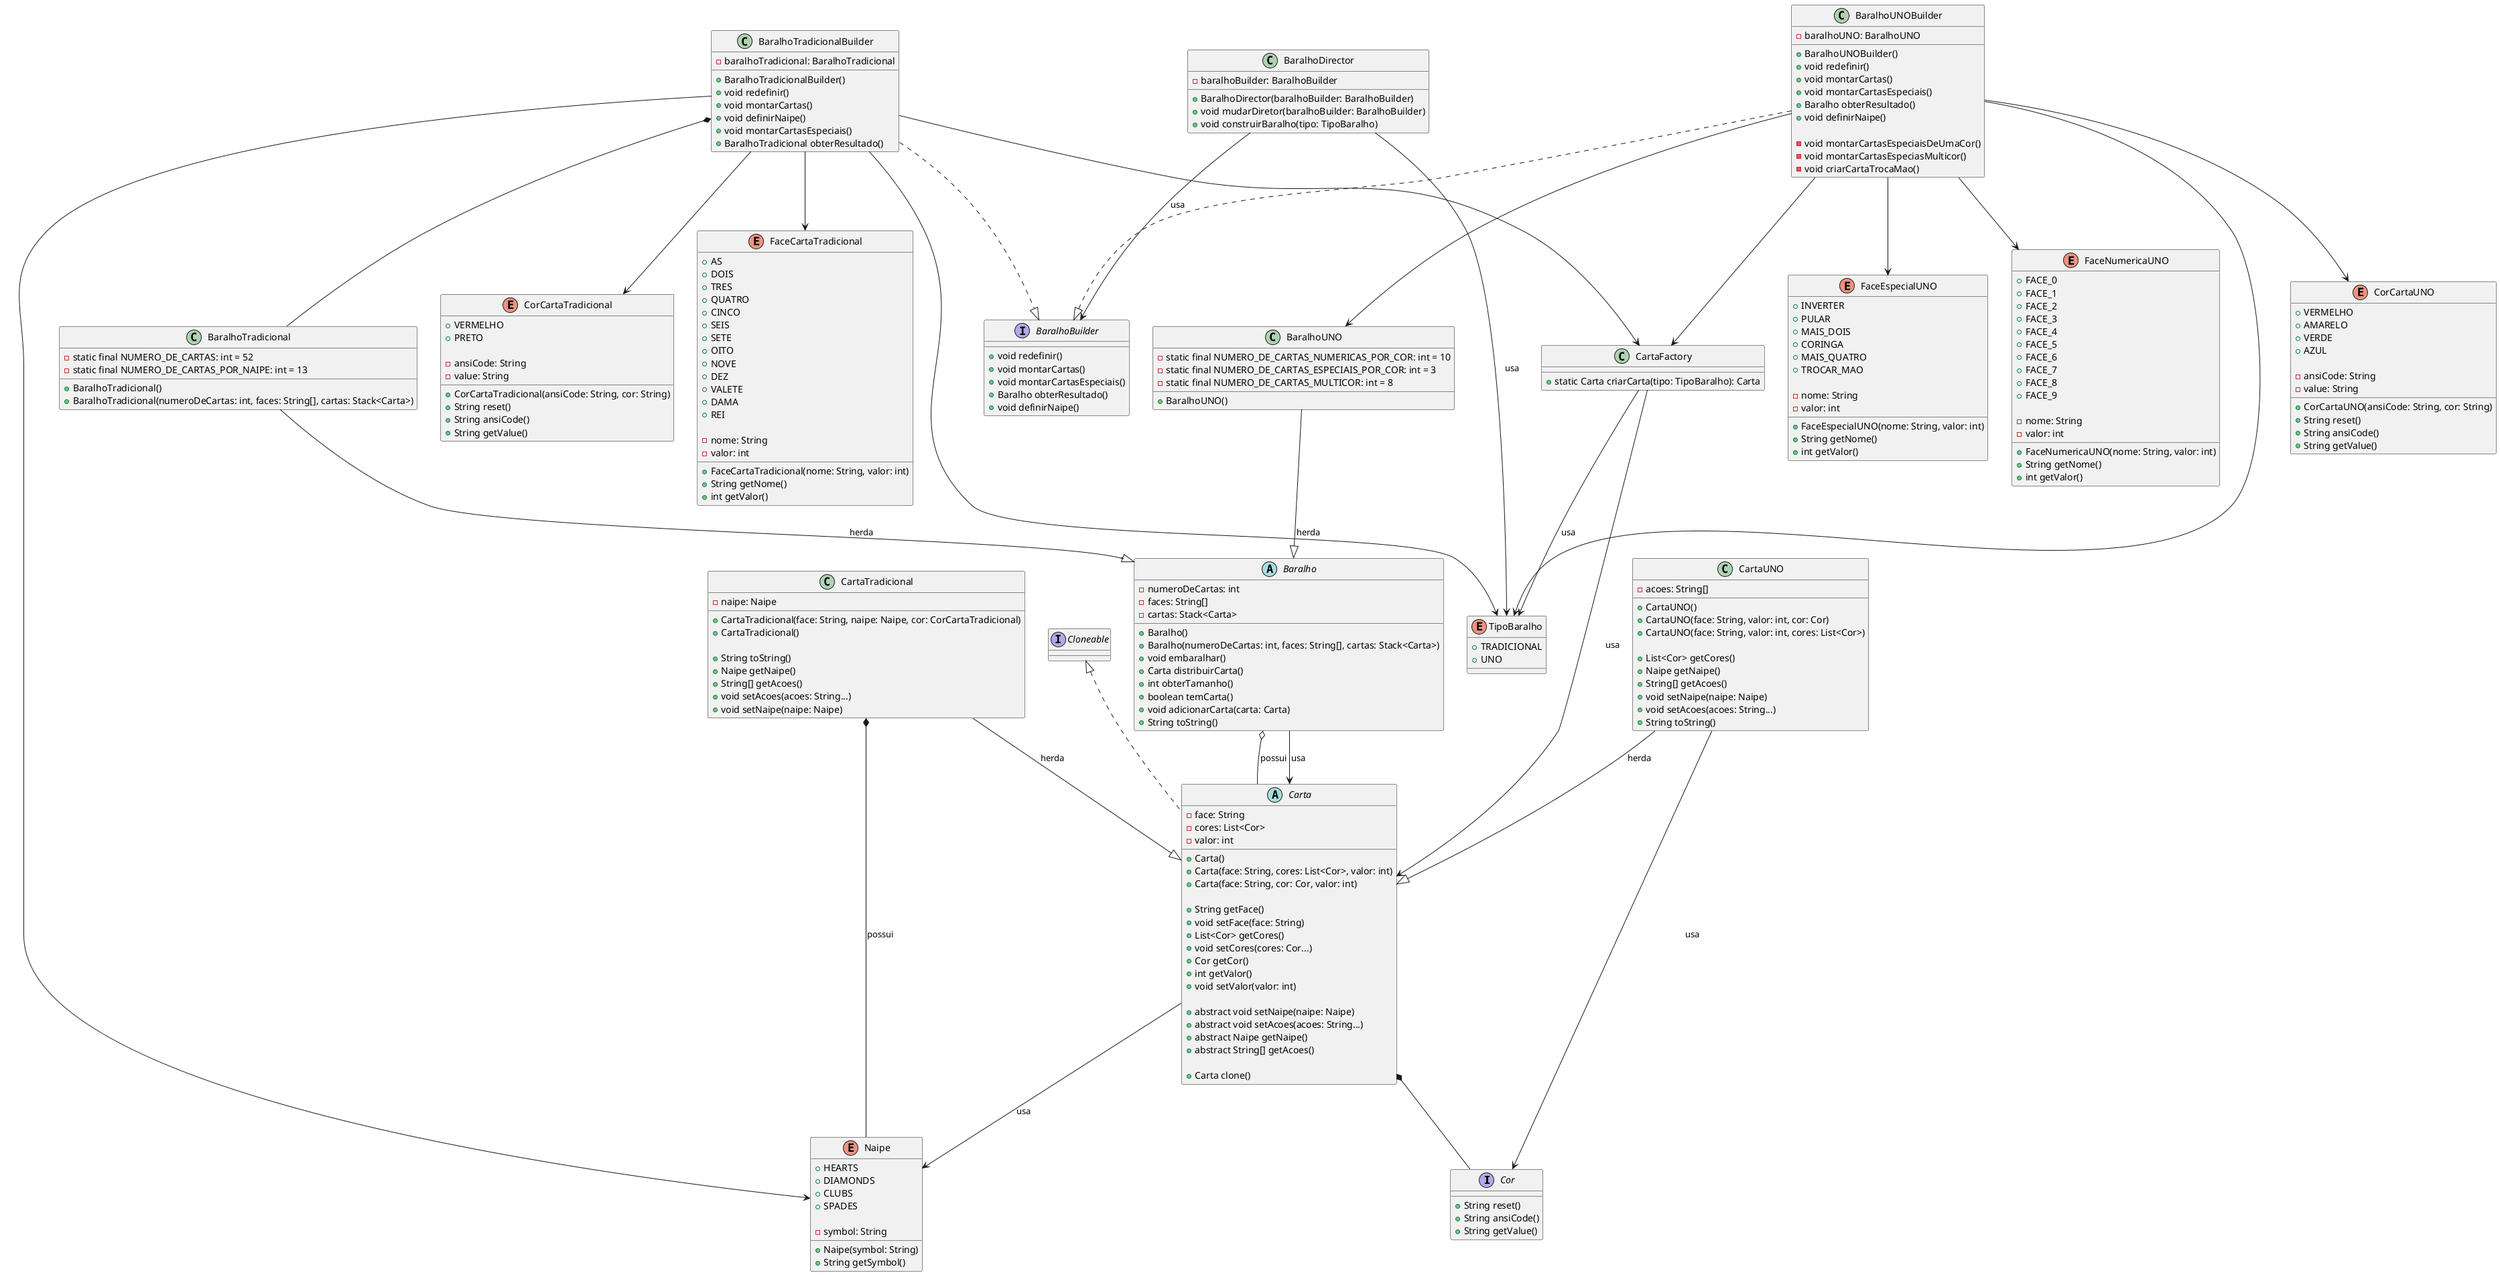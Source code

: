 @startuml diagrama_com_factory
' ----------------------------------------------------------------

interface Cor {
    +String reset()
    +String ansiCode()
    +String getValue()
}

enum CorCartaTradicional {
    +VERMELHO
    +PRETO

    -ansiCode: String
    -value: String

    +CorCartaTradicional(ansiCode: String, cor: String)
    +String reset()
    +String ansiCode()
    +String getValue()
}

enum CorCartaUNO {
    +VERMELHO
    +AMARELO
    +VERDE
    +AZUL

    -ansiCode: String
    -value: String

    +CorCartaUNO(ansiCode: String, cor: String)
    +String reset()
    +String ansiCode()
    +String getValue()
}

enum FaceCartaTradicional {
    +AS
    +DOIS
    +TRES
    +QUATRO
    +CINCO
    +SEIS
    +SETE
    +OITO
    +NOVE
    +DEZ
    +VALETE
    +DAMA
    +REI

    -nome: String
    -valor: int

    +FaceCartaTradicional(nome: String, valor: int)
    +String getNome()
    +int getValor()
}

enum FaceEspecialUNO {
    +INVERTER
    +PULAR
    +MAIS_DOIS
    +CORINGA
    +MAIS_QUATRO
    +TROCAR_MAO

    -nome: String
    -valor: int

    +FaceEspecialUNO(nome: String, valor: int)
    +String getNome()
    +int getValor()
}

enum FaceNumericaUNO {
    +FACE_0
    +FACE_1
    +FACE_2
    +FACE_3
    +FACE_4
    +FACE_5
    +FACE_6
    +FACE_7
    +FACE_8
    +FACE_9

    -nome: String
    -valor: int

    +FaceNumericaUNO(nome: String, valor: int)
    +String getNome()
    +int getValor()
}

enum Naipe {
    +HEARTS
    +DIAMONDS
    +CLUBS
    +SPADES

    -symbol: String

    +Naipe(symbol: String)
    +String getSymbol()
}

enum TipoBaralho {
    +TRADICIONAL
    +UNO
}

' ----------------------------------------------------------------

abstract class Carta implements Cloneable {
    -face: String
    -cores: List<Cor>
    -valor: int

    +Carta()
    +Carta(face: String, cores: List<Cor>, valor: int)
    +Carta(face: String, cor: Cor, valor: int)

    +String getFace()
    +void setFace(face: String)
    +List<Cor> getCores()
    +void setCores(cores: Cor...)
    +Cor getCor()
    +int getValor()
    +void setValor(valor: int)

    +abstract void setNaipe(naipe: Naipe)
    +abstract void setAcoes(acoes: String...)
    +abstract Naipe getNaipe()
    +abstract String[] getAcoes()

    +Carta clone()
}

class CartaFactory {
    +static Carta criarCarta(tipo: TipoBaralho): Carta
}

class CartaTradicional {
    -naipe: Naipe

    +CartaTradicional(face: String, naipe: Naipe, cor: CorCartaTradicional)
    +CartaTradicional()

    +String toString()
    +Naipe getNaipe()
    +String[] getAcoes()
    +void setAcoes(acoes: String...)
    +void setNaipe(naipe: Naipe)
}

class CartaUNO {
    -acoes: String[]

    +CartaUNO()
    +CartaUNO(face: String, valor: int, cor: Cor)
    +CartaUNO(face: String, valor: int, cores: List<Cor>)

    +List<Cor> getCores()
    +Naipe getNaipe()
    +String[] getAcoes()
    +void setNaipe(naipe: Naipe)
    +void setAcoes(acoes: String...)
    +String toString()
}

abstract class Baralho {
    -numeroDeCartas: int
    -faces: String[]
    -cartas: Stack<Carta>

    +Baralho()
    +Baralho(numeroDeCartas: int, faces: String[], cartas: Stack<Carta>)
    +void embaralhar()
    +Carta distribuirCarta()
    +int obterTamanho()
    +boolean temCarta()
    +void adicionarCarta(carta: Carta)
    +String toString()
}

interface BaralhoBuilder {
    +void redefinir()
    +void montarCartas()
    +void montarCartasEspeciais()
    +Baralho obterResultado()
    +void definirNaipe()
}

class BaralhoDirector {
    -baralhoBuilder: BaralhoBuilder

    +BaralhoDirector(baralhoBuilder: BaralhoBuilder)
    +void mudarDiretor(baralhoBuilder: BaralhoBuilder)
    +void construirBaralho(tipo: TipoBaralho)
}

class BaralhoTradicional {
    -static final NUMERO_DE_CARTAS: int = 52
    -static final NUMERO_DE_CARTAS_POR_NAIPE: int = 13

    +BaralhoTradicional()
    +BaralhoTradicional(numeroDeCartas: int, faces: String[], cartas: Stack<Carta>)
}

class BaralhoTradicionalBuilder {
    -baralhoTradicional: BaralhoTradicional

    +BaralhoTradicionalBuilder()
    +void redefinir()
    +void montarCartas()
    +void definirNaipe()
    +void montarCartasEspeciais()
    +BaralhoTradicional obterResultado()
}

class BaralhoUNO {
    -static final NUMERO_DE_CARTAS_NUMERICAS_POR_COR: int = 10
    -static final NUMERO_DE_CARTAS_ESPECIAIS_POR_COR: int = 3
    -static final NUMERO_DE_CARTAS_MULTICOR: int = 8

    +BaralhoUNO()
}

class BaralhoUNOBuilder {
    -baralhoUNO: BaralhoUNO

    +BaralhoUNOBuilder()
    +void redefinir()
    +void montarCartas()
    +void montarCartasEspeciais()
    +Baralho obterResultado()
    +void definirNaipe()

    -void montarCartasEspeciaisDeUmaCor()
    -void montarCartasEspeciasMulticor()
    -void criarCartaTrocaMao()
}

' ----------------------------------------------------------------

Baralho o-- Carta : possui
Baralho --> Carta : usa

BaralhoDirector --> BaralhoBuilder : usa
BaralhoDirector --> TipoBaralho : usa

BaralhoTradicional --|> Baralho : herda
BaralhoUNO --|> Baralho : herda

BaralhoTradicionalBuilder *-- BaralhoTradicional
BaralhoTradicionalBuilder ..|> BaralhoBuilder
BaralhoTradicionalBuilder --> CartaFactory
BaralhoTradicionalBuilder --> CorCartaTradicional
BaralhoTradicionalBuilder --> Naipe
BaralhoTradicionalBuilder --> FaceCartaTradicional
BaralhoTradicionalBuilder --> TipoBaralho

BaralhoUNOBuilder ..|> BaralhoBuilder
BaralhoUNOBuilder --> BaralhoUNO
BaralhoUNOBuilder --> CartaFactory
BaralhoUNOBuilder --> CorCartaUNO
BaralhoUNOBuilder --> TipoBaralho
BaralhoUNOBuilder --> FaceEspecialUNO
BaralhoUNOBuilder --> FaceNumericaUNO

Carta *-- Cor
Carta --> Naipe : usa

CartaFactory --> TipoBaralho : usa
CartaFactory --> Carta : usa

CartaTradicional --|> Carta : herda
CartaTradicional *-- Naipe : possui

CartaUNO --|> Carta : herda
CartaUNO --> Cor : usa

@enduml
